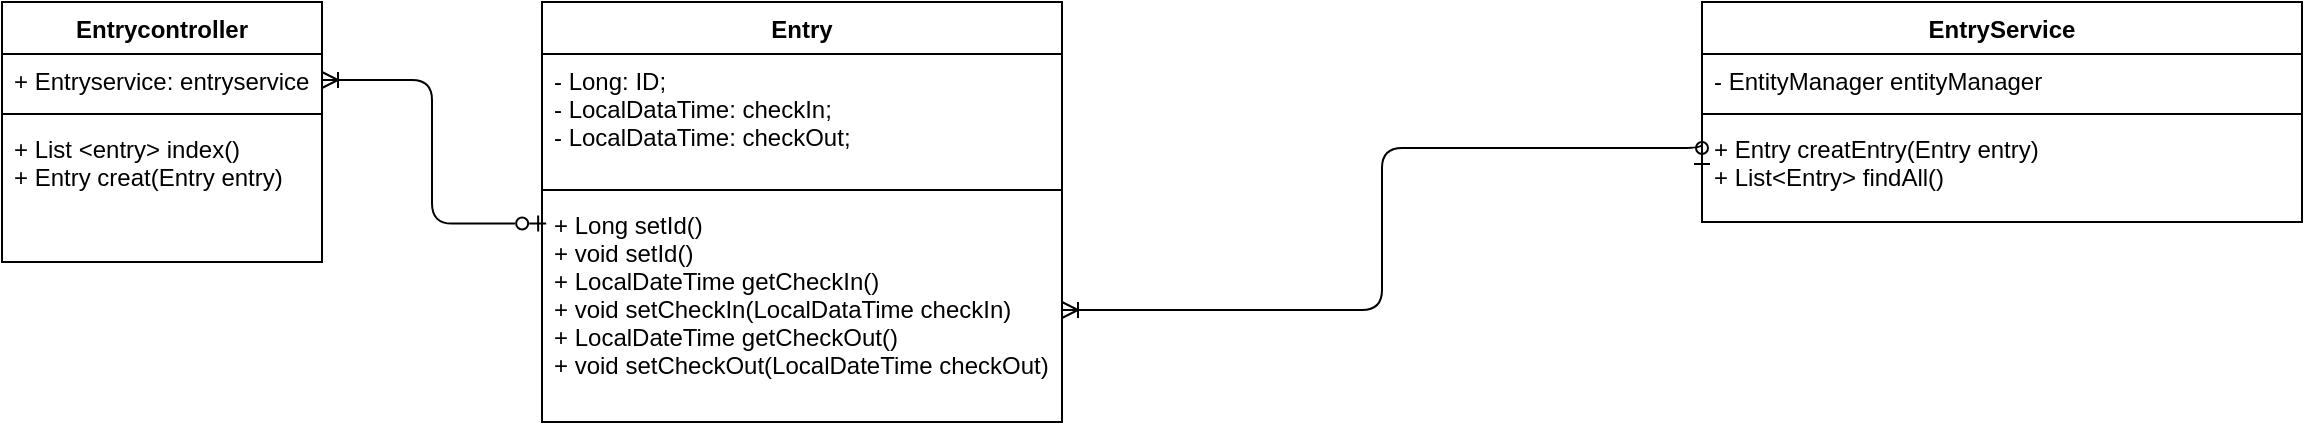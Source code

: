 <mxfile>
    <diagram id="c796mG8mmxH65bE00z1W" name="Page-1">
        <mxGraphModel dx="296" dy="719" grid="1" gridSize="10" guides="1" tooltips="1" connect="1" arrows="1" fold="1" page="1" pageScale="1" pageWidth="850" pageHeight="1100" math="0" shadow="0">
            <root>
                <mxCell id="0"/>
                <mxCell id="1" parent="0"/>
                <mxCell id="2" value="Entrycontroller" style="swimlane;fontStyle=1;align=center;verticalAlign=top;childLayout=stackLayout;horizontal=1;startSize=26;horizontalStack=0;resizeParent=1;resizeParentMax=0;resizeLast=0;collapsible=1;marginBottom=0;" vertex="1" parent="1">
                    <mxGeometry x="50" y="200" width="160" height="130" as="geometry"/>
                </mxCell>
                <mxCell id="3" value="+ Entryservice: entryservice" style="text;strokeColor=none;fillColor=none;align=left;verticalAlign=top;spacingLeft=4;spacingRight=4;overflow=hidden;rotatable=0;points=[[0,0.5],[1,0.5]];portConstraint=eastwest;" vertex="1" parent="2">
                    <mxGeometry y="26" width="160" height="26" as="geometry"/>
                </mxCell>
                <mxCell id="4" value="" style="line;strokeWidth=1;fillColor=none;align=left;verticalAlign=middle;spacingTop=-1;spacingLeft=3;spacingRight=3;rotatable=0;labelPosition=right;points=[];portConstraint=eastwest;strokeColor=inherit;" vertex="1" parent="2">
                    <mxGeometry y="52" width="160" height="8" as="geometry"/>
                </mxCell>
                <mxCell id="5" value="+ List &lt;entry&gt; index()&#10;+ Entry creat(Entry entry)&#10;" style="text;strokeColor=none;fillColor=none;align=left;verticalAlign=top;spacingLeft=4;spacingRight=4;overflow=hidden;rotatable=0;points=[[0,0.5],[1,0.5]];portConstraint=eastwest;" vertex="1" parent="2">
                    <mxGeometry y="60" width="160" height="70" as="geometry"/>
                </mxCell>
                <mxCell id="7" value="Entry" style="swimlane;fontStyle=1;align=center;verticalAlign=top;childLayout=stackLayout;horizontal=1;startSize=26;horizontalStack=0;resizeParent=1;resizeParentMax=0;resizeLast=0;collapsible=1;marginBottom=0;" vertex="1" parent="1">
                    <mxGeometry x="320" y="200" width="260" height="210" as="geometry"/>
                </mxCell>
                <mxCell id="8" value="- Long: ID;&#10;- LocalDataTime: checkIn;&#10;- LocalDataTime: checkOut;&#10;" style="text;strokeColor=none;fillColor=none;align=left;verticalAlign=top;spacingLeft=4;spacingRight=4;overflow=hidden;rotatable=0;points=[[0,0.5],[1,0.5]];portConstraint=eastwest;" vertex="1" parent="7">
                    <mxGeometry y="26" width="260" height="64" as="geometry"/>
                </mxCell>
                <mxCell id="9" value="" style="line;strokeWidth=1;fillColor=none;align=left;verticalAlign=middle;spacingTop=-1;spacingLeft=3;spacingRight=3;rotatable=0;labelPosition=right;points=[];portConstraint=eastwest;strokeColor=inherit;" vertex="1" parent="7">
                    <mxGeometry y="90" width="260" height="8" as="geometry"/>
                </mxCell>
                <mxCell id="10" value="+ Long setId()&#10;+ void setId()&#10;+ LocalDateTime getCheckIn()&#10;+ void setCheckIn(LocalDataTime checkIn)&#10;+ LocalDateTime getCheckOut()&#10;+ void setCheckOut(LocalDateTime checkOut)" style="text;strokeColor=none;fillColor=none;align=left;verticalAlign=top;spacingLeft=4;spacingRight=4;overflow=hidden;rotatable=0;points=[[0,0.5],[1,0.5]];portConstraint=eastwest;" vertex="1" parent="7">
                    <mxGeometry y="98" width="260" height="112" as="geometry"/>
                </mxCell>
                <mxCell id="11" style="edgeStyle=orthogonalEdgeStyle;html=1;exitX=1;exitY=0.5;exitDx=0;exitDy=0;entryX=0.008;entryY=0.114;entryDx=0;entryDy=0;entryPerimeter=0;startArrow=ERoneToMany;startFill=0;endArrow=ERzeroToOne;endFill=0;" edge="1" parent="1" source="3" target="10">
                    <mxGeometry relative="1" as="geometry"/>
                </mxCell>
                <mxCell id="12" value="EntryService" style="swimlane;fontStyle=1;align=center;verticalAlign=top;childLayout=stackLayout;horizontal=1;startSize=26;horizontalStack=0;resizeParent=1;resizeParentMax=0;resizeLast=0;collapsible=1;marginBottom=0;" vertex="1" parent="1">
                    <mxGeometry x="900" y="200" width="300" height="110" as="geometry"/>
                </mxCell>
                <mxCell id="13" value="- EntityManager entityManager" style="text;strokeColor=none;fillColor=none;align=left;verticalAlign=top;spacingLeft=4;spacingRight=4;overflow=hidden;rotatable=0;points=[[0,0.5],[1,0.5]];portConstraint=eastwest;" vertex="1" parent="12">
                    <mxGeometry y="26" width="300" height="26" as="geometry"/>
                </mxCell>
                <mxCell id="14" value="" style="line;strokeWidth=1;fillColor=none;align=left;verticalAlign=middle;spacingTop=-1;spacingLeft=3;spacingRight=3;rotatable=0;labelPosition=right;points=[];portConstraint=eastwest;strokeColor=inherit;" vertex="1" parent="12">
                    <mxGeometry y="52" width="300" height="8" as="geometry"/>
                </mxCell>
                <mxCell id="15" value="+ Entry creatEntry(Entry entry)&#10;+ List&lt;Entry&gt; findAll()" style="text;strokeColor=none;fillColor=none;align=left;verticalAlign=top;spacingLeft=4;spacingRight=4;overflow=hidden;rotatable=0;points=[[0,0.5],[1,0.5]];portConstraint=eastwest;" vertex="1" parent="12">
                    <mxGeometry y="60" width="300" height="50" as="geometry"/>
                </mxCell>
                <mxCell id="16" style="edgeStyle=orthogonalEdgeStyle;html=1;exitX=1;exitY=0.5;exitDx=0;exitDy=0;entryX=0;entryY=0.5;entryDx=0;entryDy=0;startArrow=ERoneToMany;startFill=0;endArrow=ERzeroToOne;endFill=0;" edge="1" parent="1" source="10" target="15">
                    <mxGeometry relative="1" as="geometry">
                        <Array as="points">
                            <mxPoint x="740" y="354"/>
                            <mxPoint x="740" y="273"/>
                        </Array>
                    </mxGeometry>
                </mxCell>
            </root>
        </mxGraphModel>
    </diagram>
</mxfile>